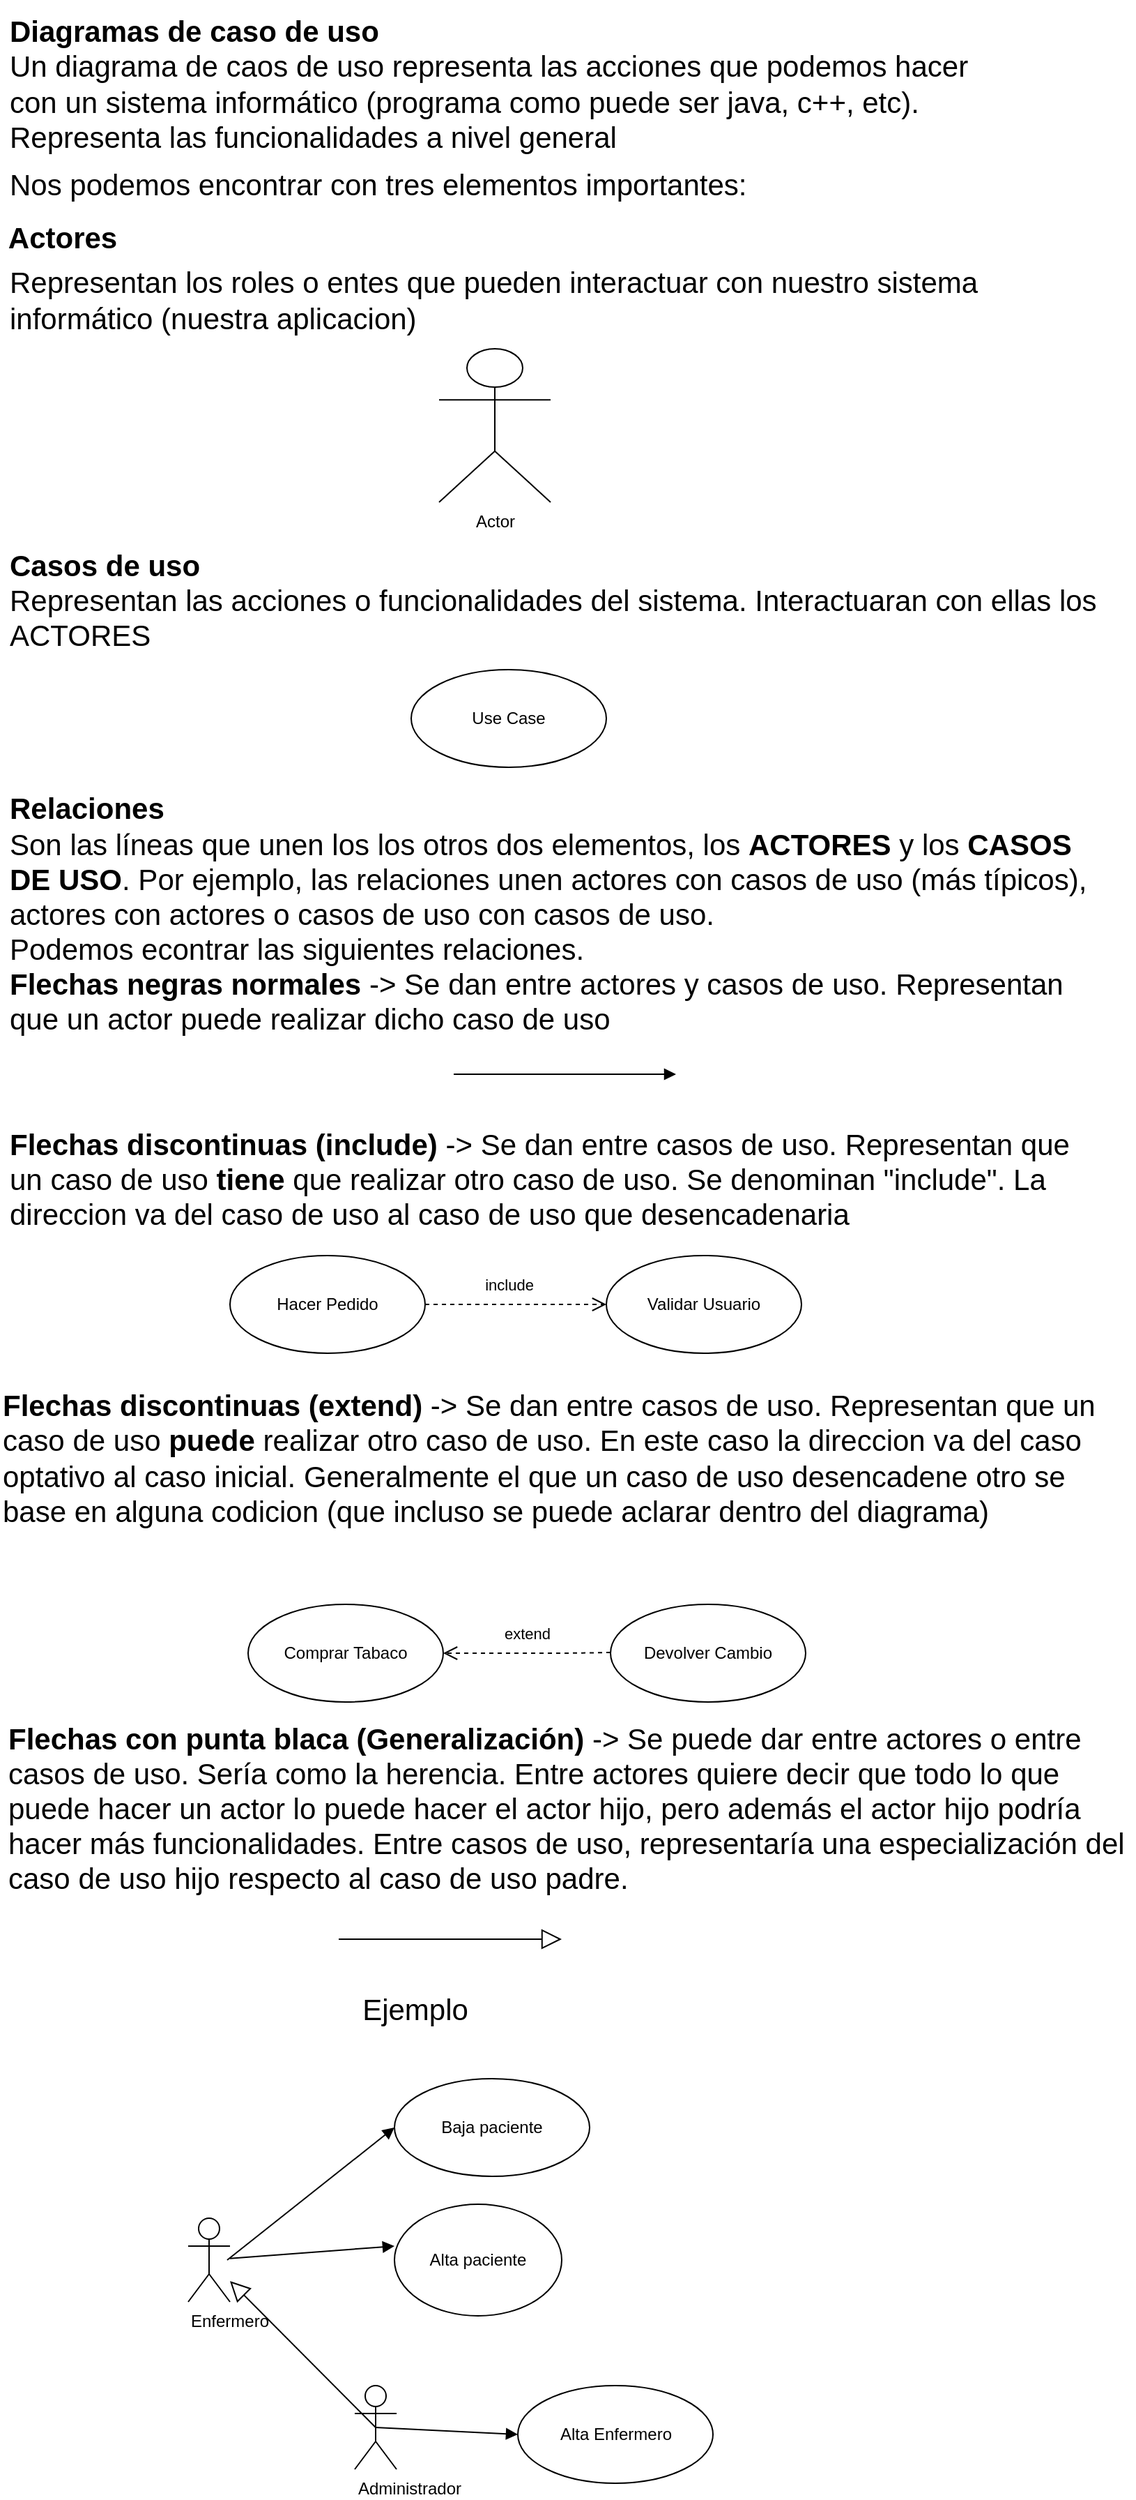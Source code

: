 <mxfile version="16.5.1" type="device"><diagram id="ZVHZMwbFm6SZcZzrNX1V" name="Página-1"><mxGraphModel dx="1038" dy="649" grid="1" gridSize="10" guides="1" tooltips="1" connect="1" arrows="1" fold="1" page="1" pageScale="1" pageWidth="583" pageHeight="827" math="0" shadow="0"><root><mxCell id="0"/><mxCell id="1" parent="0"/><mxCell id="K7TMDLSlUxQAAJjzk-vN-1" value="&lt;span style=&quot;font-size: 21px&quot;&gt;&lt;b&gt;Diagramas de caso de uso&lt;br&gt;&lt;/b&gt;Un diagrama de caos de uso representa las acciones que podemos hacer con un sistema informático (programa como puede ser java, c++, etc). Representa las funcionalidades a nivel general&lt;br&gt;&lt;/span&gt;" style="text;html=1;strokeColor=none;fillColor=none;align=left;verticalAlign=middle;whiteSpace=wrap;rounded=0;" parent="1" vertex="1"><mxGeometry x="10" width="720" height="120" as="geometry"/></mxCell><mxCell id="K7TMDLSlUxQAAJjzk-vN-2" value="&lt;font style=&quot;font-size: 21px&quot;&gt;Nos podemos encontrar con tres elementos importantes:&lt;br&gt;&lt;br&gt;&lt;/font&gt;" style="text;html=1;strokeColor=none;fillColor=none;align=left;verticalAlign=middle;whiteSpace=wrap;rounded=0;" parent="1" vertex="1"><mxGeometry x="10" y="120" width="790" height="50" as="geometry"/></mxCell><mxCell id="K7TMDLSlUxQAAJjzk-vN-4" value="&lt;font style=&quot;font-size: 21px&quot;&gt;&lt;b&gt;Actores&lt;/b&gt;&lt;/font&gt;" style="text;html=1;strokeColor=none;fillColor=none;align=center;verticalAlign=middle;whiteSpace=wrap;rounded=0;" parent="1" vertex="1"><mxGeometry x="10" y="160" width="80" height="20" as="geometry"/></mxCell><mxCell id="K7TMDLSlUxQAAJjzk-vN-6" value="&lt;font style=&quot;font-size: 21px&quot;&gt;Representan los roles o entes que pueden interactuar con nuestro sistema informático (nuestra aplicacion)&lt;/font&gt;" style="text;html=1;strokeColor=none;fillColor=none;align=left;verticalAlign=middle;whiteSpace=wrap;rounded=0;" parent="1" vertex="1"><mxGeometry x="10" y="170" width="800" height="90" as="geometry"/></mxCell><mxCell id="K7TMDLSlUxQAAJjzk-vN-7" value="Actor" style="shape=umlActor;verticalLabelPosition=bottom;verticalAlign=top;html=1;outlineConnect=0;" parent="1" vertex="1"><mxGeometry x="320" y="250" width="80" height="110" as="geometry"/></mxCell><mxCell id="K7TMDLSlUxQAAJjzk-vN-8" value="&lt;span style=&quot;font-size: 21px&quot;&gt;&lt;b&gt;Casos de uso&lt;/b&gt;&lt;br&gt;Representan las acciones o funcionalidades del sistema. Interactuaran con ellas los ACTORES&lt;br&gt;&lt;/span&gt;" style="text;html=1;strokeColor=none;fillColor=none;align=left;verticalAlign=middle;whiteSpace=wrap;rounded=0;" parent="1" vertex="1"><mxGeometry x="10" y="390" width="790" height="80" as="geometry"/></mxCell><mxCell id="K7TMDLSlUxQAAJjzk-vN-9" value="Use Case" style="ellipse;whiteSpace=wrap;html=1;" parent="1" vertex="1"><mxGeometry x="300" y="480" width="140" height="70" as="geometry"/></mxCell><mxCell id="K7TMDLSlUxQAAJjzk-vN-10" value="&lt;font style=&quot;font-size: 21px&quot;&gt;&lt;b&gt;Relaciones&lt;/b&gt;&lt;br&gt;Son las líneas que unen los los otros dos elementos, los &lt;b&gt;ACTORES&lt;/b&gt; y los &lt;b&gt;CASOS DE USO&lt;/b&gt;. Por ejemplo, las relaciones unen actores con casos de uso (más típicos), actores con actores o casos de uso con casos de uso.&lt;br&gt;Podemos econtrar las siguientes relaciones.&lt;br&gt;&lt;b&gt;Flechas negras normales&lt;/b&gt; -&amp;gt; Se dan entre actores y casos de uso. Representan que un actor puede realizar dicho caso de uso&lt;br&gt;&lt;/font&gt;" style="text;html=1;strokeColor=none;fillColor=none;align=left;verticalAlign=middle;whiteSpace=wrap;rounded=0;" parent="1" vertex="1"><mxGeometry x="10" y="570" width="790" height="170" as="geometry"/></mxCell><mxCell id="K7TMDLSlUxQAAJjzk-vN-12" value="&lt;font style=&quot;font-size: 21px&quot;&gt;&lt;b&gt;Flechas discontinuas (include)&amp;nbsp;&lt;/b&gt;-&amp;gt; Se dan entre casos de uso. Representan que un caso de uso &lt;b&gt;tiene &lt;/b&gt;que realizar otro caso de uso. Se denominan &quot;include&quot;. La direccion va del caso de uso al caso de uso que desencadenaria&lt;/font&gt;" style="text;html=1;strokeColor=none;fillColor=none;align=left;verticalAlign=middle;whiteSpace=wrap;rounded=0;" parent="1" vertex="1"><mxGeometry x="10" y="790" width="781" height="110" as="geometry"/></mxCell><mxCell id="K7TMDLSlUxQAAJjzk-vN-14" value="Hacer Pedido" style="ellipse;whiteSpace=wrap;html=1;" parent="1" vertex="1"><mxGeometry x="170" y="900" width="140" height="70" as="geometry"/></mxCell><mxCell id="K7TMDLSlUxQAAJjzk-vN-15" value="Validar Usuario" style="ellipse;whiteSpace=wrap;html=1;" parent="1" vertex="1"><mxGeometry x="440" y="900" width="140" height="70" as="geometry"/></mxCell><mxCell id="K7TMDLSlUxQAAJjzk-vN-18" value="include" style="html=1;verticalAlign=bottom;endArrow=open;dashed=1;endSize=8;exitX=1;exitY=0.5;exitDx=0;exitDy=0;entryX=0;entryY=0.5;entryDx=0;entryDy=0;" parent="1" source="K7TMDLSlUxQAAJjzk-vN-14" target="K7TMDLSlUxQAAJjzk-vN-15" edge="1"><mxGeometry x="-0.077" y="5" relative="1" as="geometry"><mxPoint x="420" y="910" as="sourcePoint"/><mxPoint x="340" y="910" as="targetPoint"/><mxPoint as="offset"/></mxGeometry></mxCell><mxCell id="K7TMDLSlUxQAAJjzk-vN-19" value="&lt;span style=&quot;font-size: 21px&quot;&gt;&lt;b&gt;Flechas discontinuas (extend) &lt;/b&gt;-&amp;gt; Se dan entre casos de uso. Representan que un caso de uso &lt;b&gt;puede&lt;/b&gt; realizar otro caso de uso. En este caso la direccion va del caso optativo al caso inicial. Generalmente el que un caso de uso desencadene otro se base en alguna codicion (que incluso se puede aclarar dentro del diagrama)&lt;/span&gt;" style="text;html=1;strokeColor=none;fillColor=none;align=left;verticalAlign=middle;whiteSpace=wrap;rounded=0;" parent="1" vertex="1"><mxGeometry x="5" y="990" width="800" height="110" as="geometry"/></mxCell><mxCell id="K7TMDLSlUxQAAJjzk-vN-26" value="Comprar Tabaco" style="ellipse;whiteSpace=wrap;html=1;" parent="1" vertex="1"><mxGeometry x="183" y="1150" width="140" height="70" as="geometry"/></mxCell><mxCell id="K7TMDLSlUxQAAJjzk-vN-27" value="Devolver Cambio" style="ellipse;whiteSpace=wrap;html=1;" parent="1" vertex="1"><mxGeometry x="443" y="1150" width="140" height="70" as="geometry"/></mxCell><mxCell id="K7TMDLSlUxQAAJjzk-vN-28" value="extend" style="html=1;verticalAlign=bottom;endArrow=open;dashed=1;endSize=8;exitX=1;exitY=0.5;exitDx=0;exitDy=0;entryX=1;entryY=0.5;entryDx=0;entryDy=0;" parent="1" target="K7TMDLSlUxQAAJjzk-vN-26" edge="1"><mxGeometry x="-0.0" y="-5" relative="1" as="geometry"><mxPoint x="443" y="1184.5" as="sourcePoint"/><mxPoint x="573" y="1184.5" as="targetPoint"/><mxPoint as="offset"/><Array as="points"><mxPoint x="413" y="1185"/></Array></mxGeometry></mxCell><mxCell id="K7TMDLSlUxQAAJjzk-vN-29" value="&lt;font style=&quot;font-size: 21px&quot;&gt;&lt;b&gt;Flechas con punta blaca (Generalización) &lt;/b&gt;-&amp;gt; Se puede dar entre actores o entre casos de uso. Sería como la herencia. Entre actores quiere decir que todo lo que puede hacer un actor lo puede hacer el actor hijo, pero además el actor hijo podría hacer más funcionalidades. Entre casos de uso, representaría una especialización del caso de uso hijo respecto al caso de uso padre.&lt;br&gt;&lt;/font&gt;" style="text;html=1;strokeColor=none;fillColor=none;align=left;verticalAlign=middle;whiteSpace=wrap;rounded=0;" parent="1" vertex="1"><mxGeometry x="9" y="1271" width="810" height="50" as="geometry"/></mxCell><mxCell id="K7TMDLSlUxQAAJjzk-vN-30" value="Enfermero" style="shape=umlActor;verticalLabelPosition=bottom;verticalAlign=top;html=1;outlineConnect=0;align=left;" parent="1" vertex="1"><mxGeometry x="140" y="1590" width="30" height="60" as="geometry"/></mxCell><mxCell id="K7TMDLSlUxQAAJjzk-vN-31" value="Alta paciente" style="ellipse;whiteSpace=wrap;html=1;align=center;" parent="1" vertex="1"><mxGeometry x="288" y="1580" width="120" height="80" as="geometry"/></mxCell><mxCell id="K7TMDLSlUxQAAJjzk-vN-35" value="dispatch" style="html=1;verticalAlign=bottom;endArrow=block;entryX=0;entryY=0.375;entryDx=0;entryDy=0;entryPerimeter=0;textOpacity=0;" parent="1" source="K7TMDLSlUxQAAJjzk-vN-30" target="K7TMDLSlUxQAAJjzk-vN-31" edge="1"><mxGeometry width="80" relative="1" as="geometry"><mxPoint x="308" y="1530" as="sourcePoint"/><mxPoint x="388" y="1530" as="targetPoint"/></mxGeometry></mxCell><mxCell id="K7TMDLSlUxQAAJjzk-vN-36" value="Administrador" style="shape=umlActor;verticalLabelPosition=bottom;verticalAlign=top;html=1;align=left;" parent="1" vertex="1"><mxGeometry x="259.5" y="1710" width="30" height="60" as="geometry"/></mxCell><mxCell id="K7TMDLSlUxQAAJjzk-vN-37" value="Alta Enfermero" style="ellipse;whiteSpace=wrap;html=1;align=center;" parent="1" vertex="1"><mxGeometry x="376.5" y="1710" width="140" height="70" as="geometry"/></mxCell><mxCell id="K7TMDLSlUxQAAJjzk-vN-38" value="dispatch" style="html=1;verticalAlign=bottom;endArrow=block;exitX=0.5;exitY=0.5;exitDx=0;exitDy=0;exitPerimeter=0;entryX=0;entryY=0.5;entryDx=0;entryDy=0;textOpacity=0;" parent="1" source="K7TMDLSlUxQAAJjzk-vN-36" target="K7TMDLSlUxQAAJjzk-vN-37" edge="1"><mxGeometry width="80" relative="1" as="geometry"><mxPoint x="396.5" y="1620" as="sourcePoint"/><mxPoint x="476.5" y="1620" as="targetPoint"/></mxGeometry></mxCell><mxCell id="K7TMDLSlUxQAAJjzk-vN-39" value="Baja paciente" style="ellipse;whiteSpace=wrap;html=1;align=center;" parent="1" vertex="1"><mxGeometry x="288" y="1490" width="140" height="70" as="geometry"/></mxCell><mxCell id="K7TMDLSlUxQAAJjzk-vN-40" value="dispatch" style="html=1;verticalAlign=bottom;endArrow=block;entryX=0;entryY=0.5;entryDx=0;entryDy=0;textOpacity=0;" parent="1" target="K7TMDLSlUxQAAJjzk-vN-39" edge="1"><mxGeometry width="80" relative="1" as="geometry"><mxPoint x="168" y="1620" as="sourcePoint"/><mxPoint x="388" y="1630" as="targetPoint"/></mxGeometry></mxCell><mxCell id="K7TMDLSlUxQAAJjzk-vN-44" value="" style="endArrow=block;endFill=0;endSize=12;html=1;exitX=0.5;exitY=0.5;exitDx=0;exitDy=0;exitPerimeter=0;" parent="1" source="K7TMDLSlUxQAAJjzk-vN-36" target="K7TMDLSlUxQAAJjzk-vN-30" edge="1"><mxGeometry width="160" relative="1" as="geometry"><mxPoint x="268" y="1630" as="sourcePoint"/><mxPoint x="428" y="1630" as="targetPoint"/></mxGeometry></mxCell><mxCell id="K7TMDLSlUxQAAJjzk-vN-47" value="dispatch" style="html=1;verticalAlign=bottom;endArrow=block;textOpacity=0;" parent="1" edge="1"><mxGeometry width="80" relative="1" as="geometry"><mxPoint x="330.5" y="770" as="sourcePoint"/><mxPoint x="490" y="770" as="targetPoint"/></mxGeometry></mxCell><mxCell id="K7TMDLSlUxQAAJjzk-vN-48" value="" style="endArrow=block;endFill=0;endSize=12;html=1;" parent="1" edge="1"><mxGeometry width="160" relative="1" as="geometry"><mxPoint x="248" y="1390" as="sourcePoint"/><mxPoint x="408" y="1390" as="targetPoint"/><Array as="points"><mxPoint x="289.5" y="1390"/></Array></mxGeometry></mxCell><mxCell id="K7TMDLSlUxQAAJjzk-vN-49" value="&lt;font style=&quot;font-size: 21px&quot;&gt;Ejemplo&lt;/font&gt;" style="text;html=1;strokeColor=none;fillColor=none;align=center;verticalAlign=middle;whiteSpace=wrap;rounded=0;" parent="1" vertex="1"><mxGeometry x="238" y="1430" width="130" height="20" as="geometry"/></mxCell></root></mxGraphModel></diagram></mxfile>